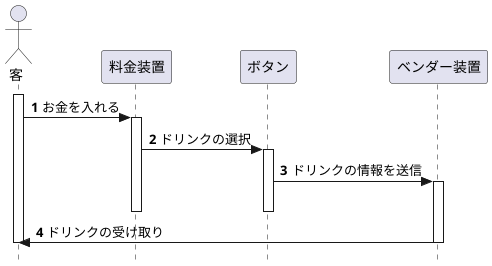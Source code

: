 @startuml シーケンス図
hide footbox
skinparam style strictuml
Actor "客" as user
participant "料金装置" as money
participant "ボタン" as button
participant "ベンダー装置" as vender

autonumber
activate user
user -> money : お金を入れる

activate money
money -> button : ドリンクの選択

activate button
button -> vender : ドリンクの情報を送信

activate vender

deactivate button

deactivate money
vender -> user : ドリンクの受け取り

deactivate user
deactivate vender
@enduml